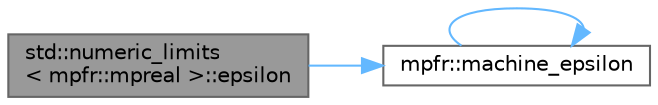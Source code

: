 digraph "std::numeric_limits&lt; mpfr::mpreal &gt;::epsilon"
{
 // LATEX_PDF_SIZE
  bgcolor="transparent";
  edge [fontname=Helvetica,fontsize=10,labelfontname=Helvetica,labelfontsize=10];
  node [fontname=Helvetica,fontsize=10,shape=box,height=0.2,width=0.4];
  rankdir="LR";
  Node1 [id="Node000001",label="std::numeric_limits\l\< mpfr::mpreal \>::epsilon",height=0.2,width=0.4,color="gray40", fillcolor="grey60", style="filled", fontcolor="black",tooltip=" "];
  Node1 -> Node2 [id="edge1_Node000001_Node000002",color="steelblue1",style="solid",tooltip=" "];
  Node2 [id="Node000002",label="mpfr::machine_epsilon",height=0.2,width=0.4,color="grey40", fillcolor="white", style="filled",URL="$namespacempfr.html#ab72db36dfba03626c173e0beb84b49e8",tooltip=" "];
  Node2 -> Node2 [id="edge2_Node000002_Node000002",color="steelblue1",style="solid",tooltip=" "];
}
